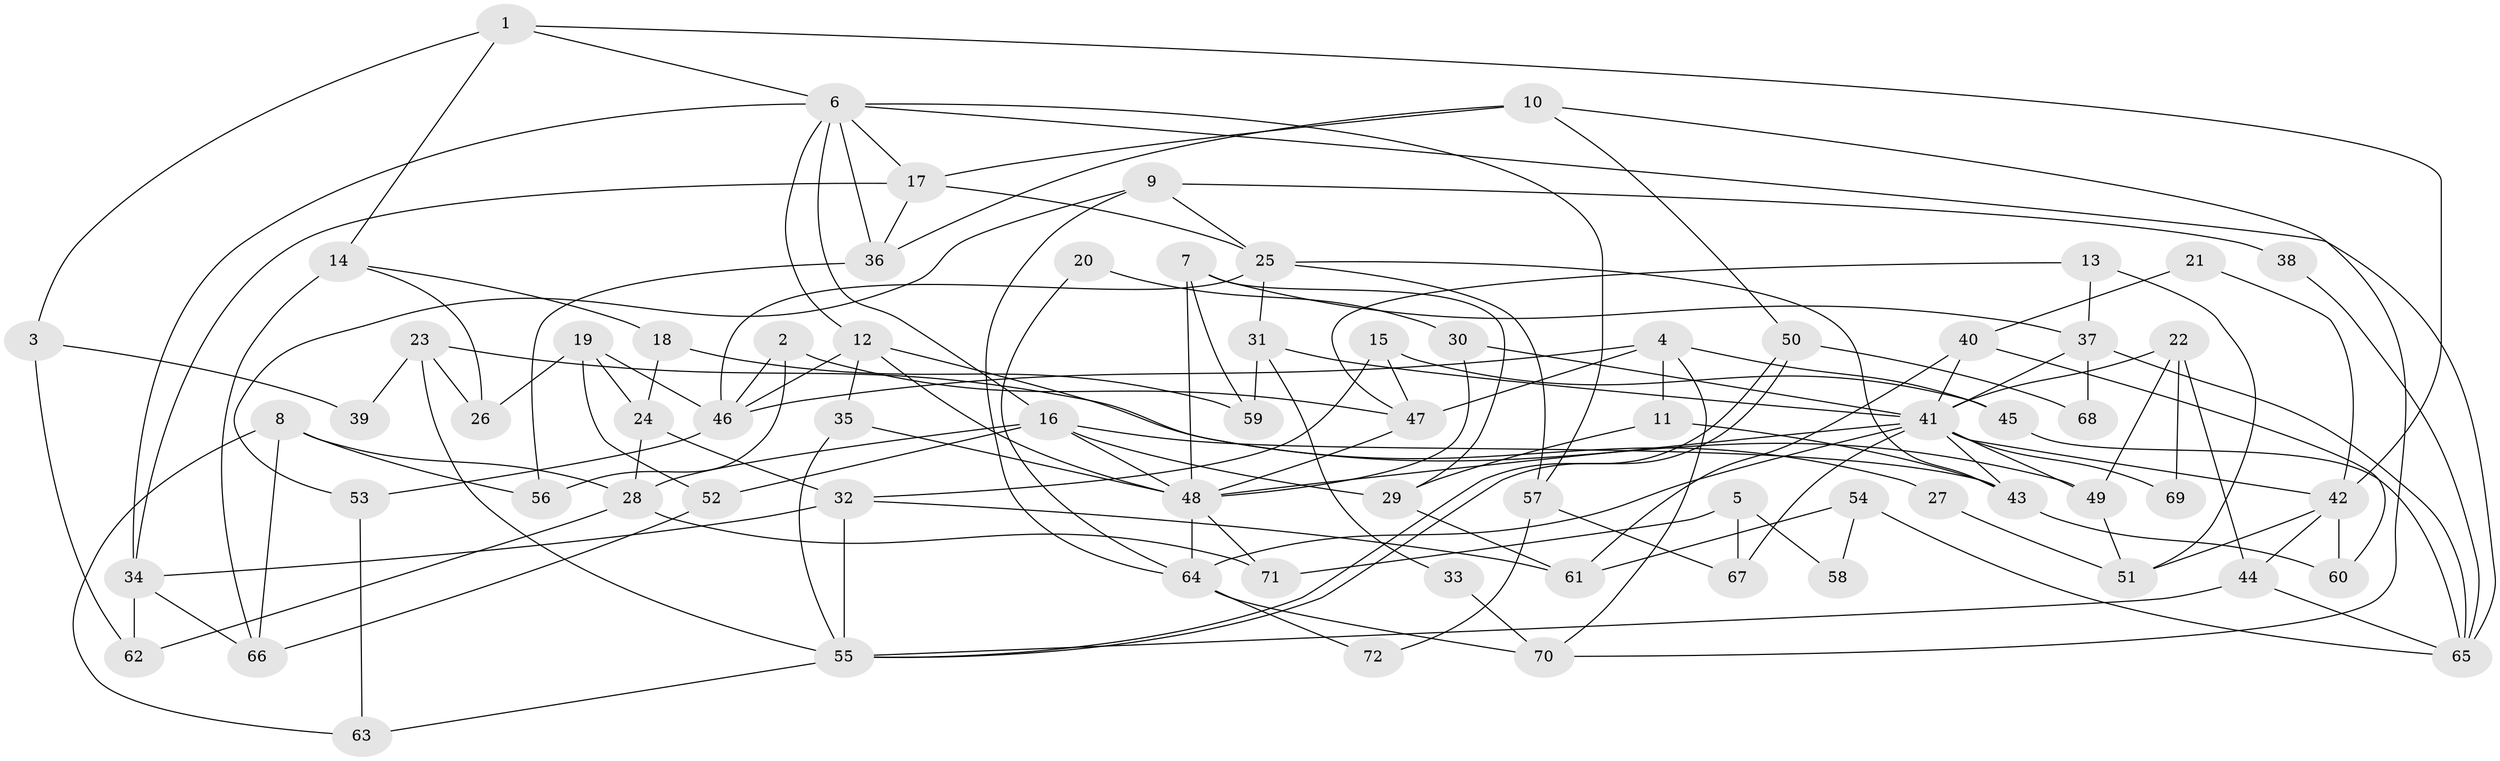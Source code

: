 // Generated by graph-tools (version 1.1) at 2025/26/03/09/25 03:26:21]
// undirected, 72 vertices, 144 edges
graph export_dot {
graph [start="1"]
  node [color=gray90,style=filled];
  1;
  2;
  3;
  4;
  5;
  6;
  7;
  8;
  9;
  10;
  11;
  12;
  13;
  14;
  15;
  16;
  17;
  18;
  19;
  20;
  21;
  22;
  23;
  24;
  25;
  26;
  27;
  28;
  29;
  30;
  31;
  32;
  33;
  34;
  35;
  36;
  37;
  38;
  39;
  40;
  41;
  42;
  43;
  44;
  45;
  46;
  47;
  48;
  49;
  50;
  51;
  52;
  53;
  54;
  55;
  56;
  57;
  58;
  59;
  60;
  61;
  62;
  63;
  64;
  65;
  66;
  67;
  68;
  69;
  70;
  71;
  72;
  1 -- 14;
  1 -- 6;
  1 -- 3;
  1 -- 42;
  2 -- 46;
  2 -- 47;
  2 -- 56;
  3 -- 62;
  3 -- 39;
  4 -- 46;
  4 -- 70;
  4 -- 11;
  4 -- 45;
  4 -- 47;
  5 -- 67;
  5 -- 71;
  5 -- 58;
  6 -- 16;
  6 -- 12;
  6 -- 17;
  6 -- 34;
  6 -- 36;
  6 -- 57;
  6 -- 65;
  7 -- 29;
  7 -- 37;
  7 -- 48;
  7 -- 59;
  8 -- 56;
  8 -- 28;
  8 -- 63;
  8 -- 66;
  9 -- 64;
  9 -- 53;
  9 -- 25;
  9 -- 38;
  10 -- 36;
  10 -- 17;
  10 -- 50;
  10 -- 70;
  11 -- 43;
  11 -- 29;
  12 -- 35;
  12 -- 48;
  12 -- 27;
  12 -- 46;
  13 -- 37;
  13 -- 47;
  13 -- 51;
  14 -- 18;
  14 -- 66;
  14 -- 26;
  15 -- 32;
  15 -- 47;
  15 -- 45;
  16 -- 43;
  16 -- 52;
  16 -- 28;
  16 -- 29;
  16 -- 48;
  17 -- 25;
  17 -- 34;
  17 -- 36;
  18 -- 24;
  18 -- 59;
  19 -- 26;
  19 -- 46;
  19 -- 24;
  19 -- 52;
  20 -- 30;
  20 -- 64;
  21 -- 42;
  21 -- 40;
  22 -- 44;
  22 -- 41;
  22 -- 49;
  22 -- 69;
  23 -- 49;
  23 -- 55;
  23 -- 26;
  23 -- 39;
  24 -- 32;
  24 -- 28;
  25 -- 43;
  25 -- 31;
  25 -- 46;
  25 -- 57;
  27 -- 51;
  28 -- 62;
  28 -- 71;
  29 -- 61;
  30 -- 48;
  30 -- 41;
  31 -- 41;
  31 -- 33;
  31 -- 59;
  32 -- 55;
  32 -- 34;
  32 -- 61;
  33 -- 70;
  34 -- 62;
  34 -- 66;
  35 -- 55;
  35 -- 48;
  36 -- 56;
  37 -- 41;
  37 -- 65;
  37 -- 68;
  38 -- 65;
  40 -- 41;
  40 -- 61;
  40 -- 60;
  41 -- 49;
  41 -- 48;
  41 -- 42;
  41 -- 43;
  41 -- 64;
  41 -- 67;
  41 -- 69;
  42 -- 44;
  42 -- 51;
  42 -- 60;
  43 -- 60;
  44 -- 65;
  44 -- 55;
  45 -- 65;
  46 -- 53;
  47 -- 48;
  48 -- 64;
  48 -- 71;
  49 -- 51;
  50 -- 55;
  50 -- 55;
  50 -- 68;
  52 -- 66;
  53 -- 63;
  54 -- 61;
  54 -- 65;
  54 -- 58;
  55 -- 63;
  57 -- 67;
  57 -- 72;
  64 -- 70;
  64 -- 72;
}
